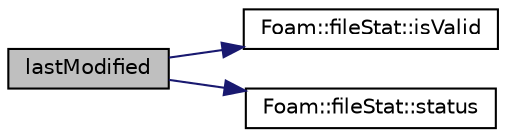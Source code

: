 digraph "lastModified"
{
  bgcolor="transparent";
  edge [fontname="Helvetica",fontsize="10",labelfontname="Helvetica",labelfontsize="10"];
  node [fontname="Helvetica",fontsize="10",shape=record];
  rankdir="LR";
  Node1 [label="lastModified",height=0.2,width=0.4,color="black", fillcolor="grey75", style="filled", fontcolor="black"];
  Node1 -> Node2 [color="midnightblue",fontsize="10",style="solid",fontname="Helvetica"];
  Node2 [label="Foam::fileStat::isValid",height=0.2,width=0.4,color="black",URL="$a00775.html#aac1b70a2ed67ead038c4d3f5ac4d8a81",tooltip="Did constructor fail. "];
  Node1 -> Node3 [color="midnightblue",fontsize="10",style="solid",fontname="Helvetica"];
  Node3 [label="Foam::fileStat::status",height=0.2,width=0.4,color="black",URL="$a00775.html#a04ac7a2a82b76957b9aad4dbcae562c1",tooltip="Raw status. "];
}
